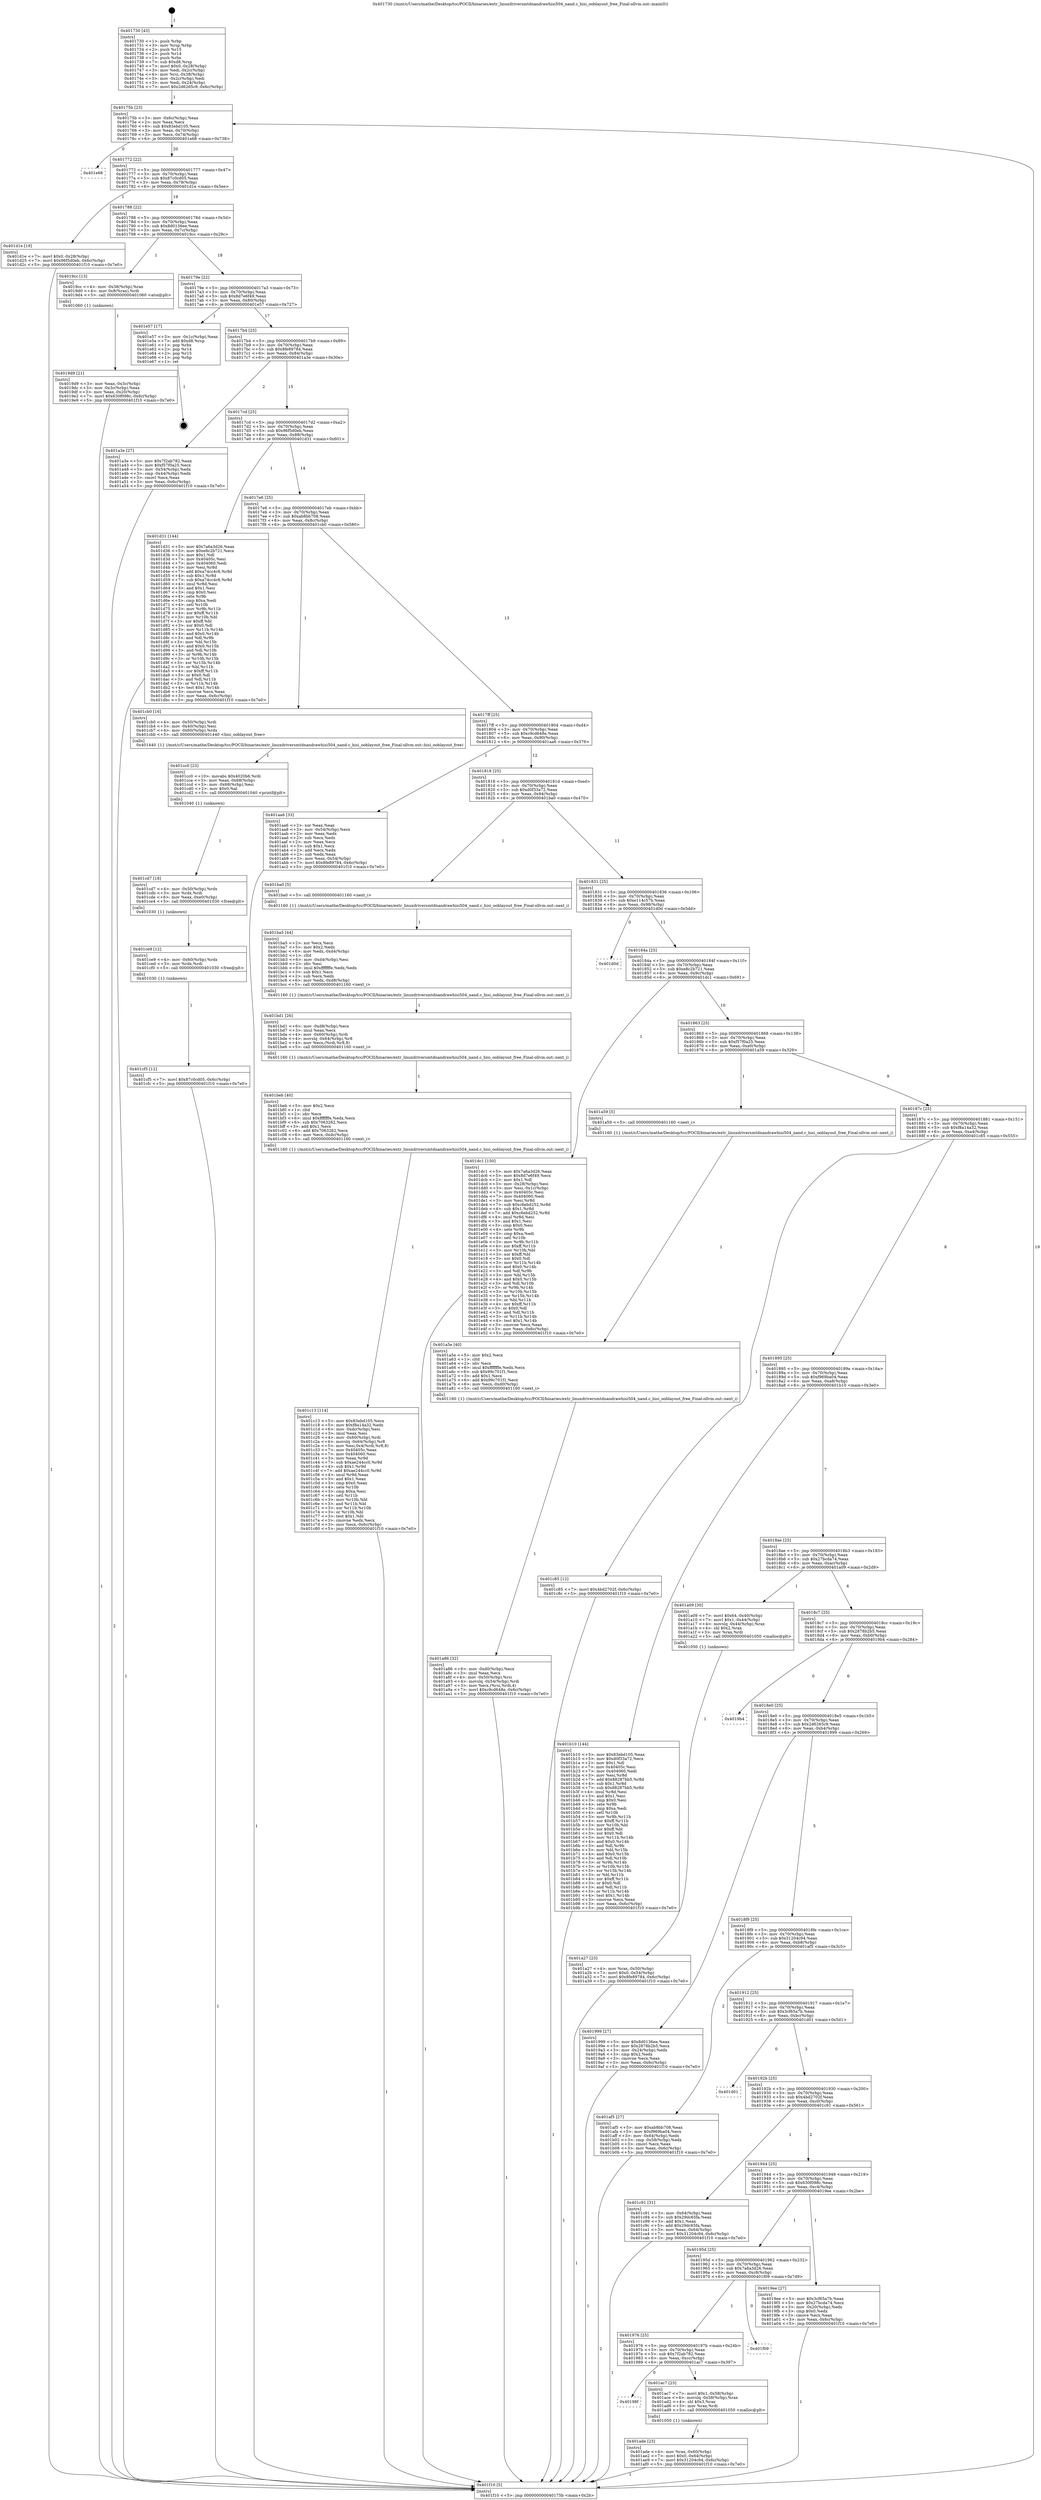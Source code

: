 digraph "0x401730" {
  label = "0x401730 (/mnt/c/Users/mathe/Desktop/tcc/POCII/binaries/extr_linuxdriversmtdnandrawhisi504_nand.c_hisi_ooblayout_free_Final-ollvm.out::main(0))"
  labelloc = "t"
  node[shape=record]

  Entry [label="",width=0.3,height=0.3,shape=circle,fillcolor=black,style=filled]
  "0x40175b" [label="{
     0x40175b [23]\l
     | [instrs]\l
     &nbsp;&nbsp;0x40175b \<+3\>: mov -0x6c(%rbp),%eax\l
     &nbsp;&nbsp;0x40175e \<+2\>: mov %eax,%ecx\l
     &nbsp;&nbsp;0x401760 \<+6\>: sub $0x83ebd105,%ecx\l
     &nbsp;&nbsp;0x401766 \<+3\>: mov %eax,-0x70(%rbp)\l
     &nbsp;&nbsp;0x401769 \<+3\>: mov %ecx,-0x74(%rbp)\l
     &nbsp;&nbsp;0x40176c \<+6\>: je 0000000000401e68 \<main+0x738\>\l
  }"]
  "0x401e68" [label="{
     0x401e68\l
  }", style=dashed]
  "0x401772" [label="{
     0x401772 [22]\l
     | [instrs]\l
     &nbsp;&nbsp;0x401772 \<+5\>: jmp 0000000000401777 \<main+0x47\>\l
     &nbsp;&nbsp;0x401777 \<+3\>: mov -0x70(%rbp),%eax\l
     &nbsp;&nbsp;0x40177a \<+5\>: sub $0x87c0cd05,%eax\l
     &nbsp;&nbsp;0x40177f \<+3\>: mov %eax,-0x78(%rbp)\l
     &nbsp;&nbsp;0x401782 \<+6\>: je 0000000000401d1e \<main+0x5ee\>\l
  }"]
  Exit [label="",width=0.3,height=0.3,shape=circle,fillcolor=black,style=filled,peripheries=2]
  "0x401d1e" [label="{
     0x401d1e [19]\l
     | [instrs]\l
     &nbsp;&nbsp;0x401d1e \<+7\>: movl $0x0,-0x28(%rbp)\l
     &nbsp;&nbsp;0x401d25 \<+7\>: movl $0x96f5d0eb,-0x6c(%rbp)\l
     &nbsp;&nbsp;0x401d2c \<+5\>: jmp 0000000000401f10 \<main+0x7e0\>\l
  }"]
  "0x401788" [label="{
     0x401788 [22]\l
     | [instrs]\l
     &nbsp;&nbsp;0x401788 \<+5\>: jmp 000000000040178d \<main+0x5d\>\l
     &nbsp;&nbsp;0x40178d \<+3\>: mov -0x70(%rbp),%eax\l
     &nbsp;&nbsp;0x401790 \<+5\>: sub $0x8d0136ee,%eax\l
     &nbsp;&nbsp;0x401795 \<+3\>: mov %eax,-0x7c(%rbp)\l
     &nbsp;&nbsp;0x401798 \<+6\>: je 00000000004019cc \<main+0x29c\>\l
  }"]
  "0x401cf5" [label="{
     0x401cf5 [12]\l
     | [instrs]\l
     &nbsp;&nbsp;0x401cf5 \<+7\>: movl $0x87c0cd05,-0x6c(%rbp)\l
     &nbsp;&nbsp;0x401cfc \<+5\>: jmp 0000000000401f10 \<main+0x7e0\>\l
  }"]
  "0x4019cc" [label="{
     0x4019cc [13]\l
     | [instrs]\l
     &nbsp;&nbsp;0x4019cc \<+4\>: mov -0x38(%rbp),%rax\l
     &nbsp;&nbsp;0x4019d0 \<+4\>: mov 0x8(%rax),%rdi\l
     &nbsp;&nbsp;0x4019d4 \<+5\>: call 0000000000401060 \<atoi@plt\>\l
     | [calls]\l
     &nbsp;&nbsp;0x401060 \{1\} (unknown)\l
  }"]
  "0x40179e" [label="{
     0x40179e [22]\l
     | [instrs]\l
     &nbsp;&nbsp;0x40179e \<+5\>: jmp 00000000004017a3 \<main+0x73\>\l
     &nbsp;&nbsp;0x4017a3 \<+3\>: mov -0x70(%rbp),%eax\l
     &nbsp;&nbsp;0x4017a6 \<+5\>: sub $0x8d7e6f49,%eax\l
     &nbsp;&nbsp;0x4017ab \<+3\>: mov %eax,-0x80(%rbp)\l
     &nbsp;&nbsp;0x4017ae \<+6\>: je 0000000000401e57 \<main+0x727\>\l
  }"]
  "0x401ce9" [label="{
     0x401ce9 [12]\l
     | [instrs]\l
     &nbsp;&nbsp;0x401ce9 \<+4\>: mov -0x60(%rbp),%rdx\l
     &nbsp;&nbsp;0x401ced \<+3\>: mov %rdx,%rdi\l
     &nbsp;&nbsp;0x401cf0 \<+5\>: call 0000000000401030 \<free@plt\>\l
     | [calls]\l
     &nbsp;&nbsp;0x401030 \{1\} (unknown)\l
  }"]
  "0x401e57" [label="{
     0x401e57 [17]\l
     | [instrs]\l
     &nbsp;&nbsp;0x401e57 \<+3\>: mov -0x1c(%rbp),%eax\l
     &nbsp;&nbsp;0x401e5a \<+7\>: add $0xd8,%rsp\l
     &nbsp;&nbsp;0x401e61 \<+1\>: pop %rbx\l
     &nbsp;&nbsp;0x401e62 \<+2\>: pop %r14\l
     &nbsp;&nbsp;0x401e64 \<+2\>: pop %r15\l
     &nbsp;&nbsp;0x401e66 \<+1\>: pop %rbp\l
     &nbsp;&nbsp;0x401e67 \<+1\>: ret\l
  }"]
  "0x4017b4" [label="{
     0x4017b4 [25]\l
     | [instrs]\l
     &nbsp;&nbsp;0x4017b4 \<+5\>: jmp 00000000004017b9 \<main+0x89\>\l
     &nbsp;&nbsp;0x4017b9 \<+3\>: mov -0x70(%rbp),%eax\l
     &nbsp;&nbsp;0x4017bc \<+5\>: sub $0x8fe89784,%eax\l
     &nbsp;&nbsp;0x4017c1 \<+6\>: mov %eax,-0x84(%rbp)\l
     &nbsp;&nbsp;0x4017c7 \<+6\>: je 0000000000401a3e \<main+0x30e\>\l
  }"]
  "0x401cd7" [label="{
     0x401cd7 [18]\l
     | [instrs]\l
     &nbsp;&nbsp;0x401cd7 \<+4\>: mov -0x50(%rbp),%rdx\l
     &nbsp;&nbsp;0x401cdb \<+3\>: mov %rdx,%rdi\l
     &nbsp;&nbsp;0x401cde \<+6\>: mov %eax,-0xe0(%rbp)\l
     &nbsp;&nbsp;0x401ce4 \<+5\>: call 0000000000401030 \<free@plt\>\l
     | [calls]\l
     &nbsp;&nbsp;0x401030 \{1\} (unknown)\l
  }"]
  "0x401a3e" [label="{
     0x401a3e [27]\l
     | [instrs]\l
     &nbsp;&nbsp;0x401a3e \<+5\>: mov $0x7f2ab782,%eax\l
     &nbsp;&nbsp;0x401a43 \<+5\>: mov $0xf57f0a25,%ecx\l
     &nbsp;&nbsp;0x401a48 \<+3\>: mov -0x54(%rbp),%edx\l
     &nbsp;&nbsp;0x401a4b \<+3\>: cmp -0x44(%rbp),%edx\l
     &nbsp;&nbsp;0x401a4e \<+3\>: cmovl %ecx,%eax\l
     &nbsp;&nbsp;0x401a51 \<+3\>: mov %eax,-0x6c(%rbp)\l
     &nbsp;&nbsp;0x401a54 \<+5\>: jmp 0000000000401f10 \<main+0x7e0\>\l
  }"]
  "0x4017cd" [label="{
     0x4017cd [25]\l
     | [instrs]\l
     &nbsp;&nbsp;0x4017cd \<+5\>: jmp 00000000004017d2 \<main+0xa2\>\l
     &nbsp;&nbsp;0x4017d2 \<+3\>: mov -0x70(%rbp),%eax\l
     &nbsp;&nbsp;0x4017d5 \<+5\>: sub $0x96f5d0eb,%eax\l
     &nbsp;&nbsp;0x4017da \<+6\>: mov %eax,-0x88(%rbp)\l
     &nbsp;&nbsp;0x4017e0 \<+6\>: je 0000000000401d31 \<main+0x601\>\l
  }"]
  "0x401cc0" [label="{
     0x401cc0 [23]\l
     | [instrs]\l
     &nbsp;&nbsp;0x401cc0 \<+10\>: movabs $0x4020b6,%rdi\l
     &nbsp;&nbsp;0x401cca \<+3\>: mov %eax,-0x68(%rbp)\l
     &nbsp;&nbsp;0x401ccd \<+3\>: mov -0x68(%rbp),%esi\l
     &nbsp;&nbsp;0x401cd0 \<+2\>: mov $0x0,%al\l
     &nbsp;&nbsp;0x401cd2 \<+5\>: call 0000000000401040 \<printf@plt\>\l
     | [calls]\l
     &nbsp;&nbsp;0x401040 \{1\} (unknown)\l
  }"]
  "0x401d31" [label="{
     0x401d31 [144]\l
     | [instrs]\l
     &nbsp;&nbsp;0x401d31 \<+5\>: mov $0x7a6a3d26,%eax\l
     &nbsp;&nbsp;0x401d36 \<+5\>: mov $0xe8c2b721,%ecx\l
     &nbsp;&nbsp;0x401d3b \<+2\>: mov $0x1,%dl\l
     &nbsp;&nbsp;0x401d3d \<+7\>: mov 0x40405c,%esi\l
     &nbsp;&nbsp;0x401d44 \<+7\>: mov 0x404060,%edi\l
     &nbsp;&nbsp;0x401d4b \<+3\>: mov %esi,%r8d\l
     &nbsp;&nbsp;0x401d4e \<+7\>: add $0xa74cc4c6,%r8d\l
     &nbsp;&nbsp;0x401d55 \<+4\>: sub $0x1,%r8d\l
     &nbsp;&nbsp;0x401d59 \<+7\>: sub $0xa74cc4c6,%r8d\l
     &nbsp;&nbsp;0x401d60 \<+4\>: imul %r8d,%esi\l
     &nbsp;&nbsp;0x401d64 \<+3\>: and $0x1,%esi\l
     &nbsp;&nbsp;0x401d67 \<+3\>: cmp $0x0,%esi\l
     &nbsp;&nbsp;0x401d6a \<+4\>: sete %r9b\l
     &nbsp;&nbsp;0x401d6e \<+3\>: cmp $0xa,%edi\l
     &nbsp;&nbsp;0x401d71 \<+4\>: setl %r10b\l
     &nbsp;&nbsp;0x401d75 \<+3\>: mov %r9b,%r11b\l
     &nbsp;&nbsp;0x401d78 \<+4\>: xor $0xff,%r11b\l
     &nbsp;&nbsp;0x401d7c \<+3\>: mov %r10b,%bl\l
     &nbsp;&nbsp;0x401d7f \<+3\>: xor $0xff,%bl\l
     &nbsp;&nbsp;0x401d82 \<+3\>: xor $0x0,%dl\l
     &nbsp;&nbsp;0x401d85 \<+3\>: mov %r11b,%r14b\l
     &nbsp;&nbsp;0x401d88 \<+4\>: and $0x0,%r14b\l
     &nbsp;&nbsp;0x401d8c \<+3\>: and %dl,%r9b\l
     &nbsp;&nbsp;0x401d8f \<+3\>: mov %bl,%r15b\l
     &nbsp;&nbsp;0x401d92 \<+4\>: and $0x0,%r15b\l
     &nbsp;&nbsp;0x401d96 \<+3\>: and %dl,%r10b\l
     &nbsp;&nbsp;0x401d99 \<+3\>: or %r9b,%r14b\l
     &nbsp;&nbsp;0x401d9c \<+3\>: or %r10b,%r15b\l
     &nbsp;&nbsp;0x401d9f \<+3\>: xor %r15b,%r14b\l
     &nbsp;&nbsp;0x401da2 \<+3\>: or %bl,%r11b\l
     &nbsp;&nbsp;0x401da5 \<+4\>: xor $0xff,%r11b\l
     &nbsp;&nbsp;0x401da9 \<+3\>: or $0x0,%dl\l
     &nbsp;&nbsp;0x401dac \<+3\>: and %dl,%r11b\l
     &nbsp;&nbsp;0x401daf \<+3\>: or %r11b,%r14b\l
     &nbsp;&nbsp;0x401db2 \<+4\>: test $0x1,%r14b\l
     &nbsp;&nbsp;0x401db6 \<+3\>: cmovne %ecx,%eax\l
     &nbsp;&nbsp;0x401db9 \<+3\>: mov %eax,-0x6c(%rbp)\l
     &nbsp;&nbsp;0x401dbc \<+5\>: jmp 0000000000401f10 \<main+0x7e0\>\l
  }"]
  "0x4017e6" [label="{
     0x4017e6 [25]\l
     | [instrs]\l
     &nbsp;&nbsp;0x4017e6 \<+5\>: jmp 00000000004017eb \<main+0xbb\>\l
     &nbsp;&nbsp;0x4017eb \<+3\>: mov -0x70(%rbp),%eax\l
     &nbsp;&nbsp;0x4017ee \<+5\>: sub $0xab8bb708,%eax\l
     &nbsp;&nbsp;0x4017f3 \<+6\>: mov %eax,-0x8c(%rbp)\l
     &nbsp;&nbsp;0x4017f9 \<+6\>: je 0000000000401cb0 \<main+0x580\>\l
  }"]
  "0x401c13" [label="{
     0x401c13 [114]\l
     | [instrs]\l
     &nbsp;&nbsp;0x401c13 \<+5\>: mov $0x83ebd105,%ecx\l
     &nbsp;&nbsp;0x401c18 \<+5\>: mov $0xf8a14a32,%edx\l
     &nbsp;&nbsp;0x401c1d \<+6\>: mov -0xdc(%rbp),%esi\l
     &nbsp;&nbsp;0x401c23 \<+3\>: imul %eax,%esi\l
     &nbsp;&nbsp;0x401c26 \<+4\>: mov -0x60(%rbp),%rdi\l
     &nbsp;&nbsp;0x401c2a \<+4\>: movslq -0x64(%rbp),%r8\l
     &nbsp;&nbsp;0x401c2e \<+5\>: mov %esi,0x4(%rdi,%r8,8)\l
     &nbsp;&nbsp;0x401c33 \<+7\>: mov 0x40405c,%eax\l
     &nbsp;&nbsp;0x401c3a \<+7\>: mov 0x404060,%esi\l
     &nbsp;&nbsp;0x401c41 \<+3\>: mov %eax,%r9d\l
     &nbsp;&nbsp;0x401c44 \<+7\>: sub $0xae244cc0,%r9d\l
     &nbsp;&nbsp;0x401c4b \<+4\>: sub $0x1,%r9d\l
     &nbsp;&nbsp;0x401c4f \<+7\>: add $0xae244cc0,%r9d\l
     &nbsp;&nbsp;0x401c56 \<+4\>: imul %r9d,%eax\l
     &nbsp;&nbsp;0x401c5a \<+3\>: and $0x1,%eax\l
     &nbsp;&nbsp;0x401c5d \<+3\>: cmp $0x0,%eax\l
     &nbsp;&nbsp;0x401c60 \<+4\>: sete %r10b\l
     &nbsp;&nbsp;0x401c64 \<+3\>: cmp $0xa,%esi\l
     &nbsp;&nbsp;0x401c67 \<+4\>: setl %r11b\l
     &nbsp;&nbsp;0x401c6b \<+3\>: mov %r10b,%bl\l
     &nbsp;&nbsp;0x401c6e \<+3\>: and %r11b,%bl\l
     &nbsp;&nbsp;0x401c71 \<+3\>: xor %r11b,%r10b\l
     &nbsp;&nbsp;0x401c74 \<+3\>: or %r10b,%bl\l
     &nbsp;&nbsp;0x401c77 \<+3\>: test $0x1,%bl\l
     &nbsp;&nbsp;0x401c7a \<+3\>: cmovne %edx,%ecx\l
     &nbsp;&nbsp;0x401c7d \<+3\>: mov %ecx,-0x6c(%rbp)\l
     &nbsp;&nbsp;0x401c80 \<+5\>: jmp 0000000000401f10 \<main+0x7e0\>\l
  }"]
  "0x401cb0" [label="{
     0x401cb0 [16]\l
     | [instrs]\l
     &nbsp;&nbsp;0x401cb0 \<+4\>: mov -0x50(%rbp),%rdi\l
     &nbsp;&nbsp;0x401cb4 \<+3\>: mov -0x40(%rbp),%esi\l
     &nbsp;&nbsp;0x401cb7 \<+4\>: mov -0x60(%rbp),%rdx\l
     &nbsp;&nbsp;0x401cbb \<+5\>: call 0000000000401440 \<hisi_ooblayout_free\>\l
     | [calls]\l
     &nbsp;&nbsp;0x401440 \{1\} (/mnt/c/Users/mathe/Desktop/tcc/POCII/binaries/extr_linuxdriversmtdnandrawhisi504_nand.c_hisi_ooblayout_free_Final-ollvm.out::hisi_ooblayout_free)\l
  }"]
  "0x4017ff" [label="{
     0x4017ff [25]\l
     | [instrs]\l
     &nbsp;&nbsp;0x4017ff \<+5\>: jmp 0000000000401804 \<main+0xd4\>\l
     &nbsp;&nbsp;0x401804 \<+3\>: mov -0x70(%rbp),%eax\l
     &nbsp;&nbsp;0x401807 \<+5\>: sub $0xc9cd648e,%eax\l
     &nbsp;&nbsp;0x40180c \<+6\>: mov %eax,-0x90(%rbp)\l
     &nbsp;&nbsp;0x401812 \<+6\>: je 0000000000401aa6 \<main+0x376\>\l
  }"]
  "0x401beb" [label="{
     0x401beb [40]\l
     | [instrs]\l
     &nbsp;&nbsp;0x401beb \<+5\>: mov $0x2,%ecx\l
     &nbsp;&nbsp;0x401bf0 \<+1\>: cltd\l
     &nbsp;&nbsp;0x401bf1 \<+2\>: idiv %ecx\l
     &nbsp;&nbsp;0x401bf3 \<+6\>: imul $0xfffffffe,%edx,%ecx\l
     &nbsp;&nbsp;0x401bf9 \<+6\>: sub $0x7063262,%ecx\l
     &nbsp;&nbsp;0x401bff \<+3\>: add $0x1,%ecx\l
     &nbsp;&nbsp;0x401c02 \<+6\>: add $0x7063262,%ecx\l
     &nbsp;&nbsp;0x401c08 \<+6\>: mov %ecx,-0xdc(%rbp)\l
     &nbsp;&nbsp;0x401c0e \<+5\>: call 0000000000401160 \<next_i\>\l
     | [calls]\l
     &nbsp;&nbsp;0x401160 \{1\} (/mnt/c/Users/mathe/Desktop/tcc/POCII/binaries/extr_linuxdriversmtdnandrawhisi504_nand.c_hisi_ooblayout_free_Final-ollvm.out::next_i)\l
  }"]
  "0x401aa6" [label="{
     0x401aa6 [33]\l
     | [instrs]\l
     &nbsp;&nbsp;0x401aa6 \<+2\>: xor %eax,%eax\l
     &nbsp;&nbsp;0x401aa8 \<+3\>: mov -0x54(%rbp),%ecx\l
     &nbsp;&nbsp;0x401aab \<+2\>: mov %eax,%edx\l
     &nbsp;&nbsp;0x401aad \<+2\>: sub %ecx,%edx\l
     &nbsp;&nbsp;0x401aaf \<+2\>: mov %eax,%ecx\l
     &nbsp;&nbsp;0x401ab1 \<+3\>: sub $0x1,%ecx\l
     &nbsp;&nbsp;0x401ab4 \<+2\>: add %ecx,%edx\l
     &nbsp;&nbsp;0x401ab6 \<+2\>: sub %edx,%eax\l
     &nbsp;&nbsp;0x401ab8 \<+3\>: mov %eax,-0x54(%rbp)\l
     &nbsp;&nbsp;0x401abb \<+7\>: movl $0x8fe89784,-0x6c(%rbp)\l
     &nbsp;&nbsp;0x401ac2 \<+5\>: jmp 0000000000401f10 \<main+0x7e0\>\l
  }"]
  "0x401818" [label="{
     0x401818 [25]\l
     | [instrs]\l
     &nbsp;&nbsp;0x401818 \<+5\>: jmp 000000000040181d \<main+0xed\>\l
     &nbsp;&nbsp;0x40181d \<+3\>: mov -0x70(%rbp),%eax\l
     &nbsp;&nbsp;0x401820 \<+5\>: sub $0xd0f33a72,%eax\l
     &nbsp;&nbsp;0x401825 \<+6\>: mov %eax,-0x94(%rbp)\l
     &nbsp;&nbsp;0x40182b \<+6\>: je 0000000000401ba0 \<main+0x470\>\l
  }"]
  "0x401bd1" [label="{
     0x401bd1 [26]\l
     | [instrs]\l
     &nbsp;&nbsp;0x401bd1 \<+6\>: mov -0xd8(%rbp),%ecx\l
     &nbsp;&nbsp;0x401bd7 \<+3\>: imul %eax,%ecx\l
     &nbsp;&nbsp;0x401bda \<+4\>: mov -0x60(%rbp),%rdi\l
     &nbsp;&nbsp;0x401bde \<+4\>: movslq -0x64(%rbp),%r8\l
     &nbsp;&nbsp;0x401be2 \<+4\>: mov %ecx,(%rdi,%r8,8)\l
     &nbsp;&nbsp;0x401be6 \<+5\>: call 0000000000401160 \<next_i\>\l
     | [calls]\l
     &nbsp;&nbsp;0x401160 \{1\} (/mnt/c/Users/mathe/Desktop/tcc/POCII/binaries/extr_linuxdriversmtdnandrawhisi504_nand.c_hisi_ooblayout_free_Final-ollvm.out::next_i)\l
  }"]
  "0x401ba0" [label="{
     0x401ba0 [5]\l
     | [instrs]\l
     &nbsp;&nbsp;0x401ba0 \<+5\>: call 0000000000401160 \<next_i\>\l
     | [calls]\l
     &nbsp;&nbsp;0x401160 \{1\} (/mnt/c/Users/mathe/Desktop/tcc/POCII/binaries/extr_linuxdriversmtdnandrawhisi504_nand.c_hisi_ooblayout_free_Final-ollvm.out::next_i)\l
  }"]
  "0x401831" [label="{
     0x401831 [25]\l
     | [instrs]\l
     &nbsp;&nbsp;0x401831 \<+5\>: jmp 0000000000401836 \<main+0x106\>\l
     &nbsp;&nbsp;0x401836 \<+3\>: mov -0x70(%rbp),%eax\l
     &nbsp;&nbsp;0x401839 \<+5\>: sub $0xe114c57b,%eax\l
     &nbsp;&nbsp;0x40183e \<+6\>: mov %eax,-0x98(%rbp)\l
     &nbsp;&nbsp;0x401844 \<+6\>: je 0000000000401d0d \<main+0x5dd\>\l
  }"]
  "0x401ba5" [label="{
     0x401ba5 [44]\l
     | [instrs]\l
     &nbsp;&nbsp;0x401ba5 \<+2\>: xor %ecx,%ecx\l
     &nbsp;&nbsp;0x401ba7 \<+5\>: mov $0x2,%edx\l
     &nbsp;&nbsp;0x401bac \<+6\>: mov %edx,-0xd4(%rbp)\l
     &nbsp;&nbsp;0x401bb2 \<+1\>: cltd\l
     &nbsp;&nbsp;0x401bb3 \<+6\>: mov -0xd4(%rbp),%esi\l
     &nbsp;&nbsp;0x401bb9 \<+2\>: idiv %esi\l
     &nbsp;&nbsp;0x401bbb \<+6\>: imul $0xfffffffe,%edx,%edx\l
     &nbsp;&nbsp;0x401bc1 \<+3\>: sub $0x1,%ecx\l
     &nbsp;&nbsp;0x401bc4 \<+2\>: sub %ecx,%edx\l
     &nbsp;&nbsp;0x401bc6 \<+6\>: mov %edx,-0xd8(%rbp)\l
     &nbsp;&nbsp;0x401bcc \<+5\>: call 0000000000401160 \<next_i\>\l
     | [calls]\l
     &nbsp;&nbsp;0x401160 \{1\} (/mnt/c/Users/mathe/Desktop/tcc/POCII/binaries/extr_linuxdriversmtdnandrawhisi504_nand.c_hisi_ooblayout_free_Final-ollvm.out::next_i)\l
  }"]
  "0x401d0d" [label="{
     0x401d0d\l
  }", style=dashed]
  "0x40184a" [label="{
     0x40184a [25]\l
     | [instrs]\l
     &nbsp;&nbsp;0x40184a \<+5\>: jmp 000000000040184f \<main+0x11f\>\l
     &nbsp;&nbsp;0x40184f \<+3\>: mov -0x70(%rbp),%eax\l
     &nbsp;&nbsp;0x401852 \<+5\>: sub $0xe8c2b721,%eax\l
     &nbsp;&nbsp;0x401857 \<+6\>: mov %eax,-0x9c(%rbp)\l
     &nbsp;&nbsp;0x40185d \<+6\>: je 0000000000401dc1 \<main+0x691\>\l
  }"]
  "0x401ade" [label="{
     0x401ade [23]\l
     | [instrs]\l
     &nbsp;&nbsp;0x401ade \<+4\>: mov %rax,-0x60(%rbp)\l
     &nbsp;&nbsp;0x401ae2 \<+7\>: movl $0x0,-0x64(%rbp)\l
     &nbsp;&nbsp;0x401ae9 \<+7\>: movl $0x31204c94,-0x6c(%rbp)\l
     &nbsp;&nbsp;0x401af0 \<+5\>: jmp 0000000000401f10 \<main+0x7e0\>\l
  }"]
  "0x401dc1" [label="{
     0x401dc1 [150]\l
     | [instrs]\l
     &nbsp;&nbsp;0x401dc1 \<+5\>: mov $0x7a6a3d26,%eax\l
     &nbsp;&nbsp;0x401dc6 \<+5\>: mov $0x8d7e6f49,%ecx\l
     &nbsp;&nbsp;0x401dcb \<+2\>: mov $0x1,%dl\l
     &nbsp;&nbsp;0x401dcd \<+3\>: mov -0x28(%rbp),%esi\l
     &nbsp;&nbsp;0x401dd0 \<+3\>: mov %esi,-0x1c(%rbp)\l
     &nbsp;&nbsp;0x401dd3 \<+7\>: mov 0x40405c,%esi\l
     &nbsp;&nbsp;0x401dda \<+7\>: mov 0x404060,%edi\l
     &nbsp;&nbsp;0x401de1 \<+3\>: mov %esi,%r8d\l
     &nbsp;&nbsp;0x401de4 \<+7\>: sub $0xc6ebd252,%r8d\l
     &nbsp;&nbsp;0x401deb \<+4\>: sub $0x1,%r8d\l
     &nbsp;&nbsp;0x401def \<+7\>: add $0xc6ebd252,%r8d\l
     &nbsp;&nbsp;0x401df6 \<+4\>: imul %r8d,%esi\l
     &nbsp;&nbsp;0x401dfa \<+3\>: and $0x1,%esi\l
     &nbsp;&nbsp;0x401dfd \<+3\>: cmp $0x0,%esi\l
     &nbsp;&nbsp;0x401e00 \<+4\>: sete %r9b\l
     &nbsp;&nbsp;0x401e04 \<+3\>: cmp $0xa,%edi\l
     &nbsp;&nbsp;0x401e07 \<+4\>: setl %r10b\l
     &nbsp;&nbsp;0x401e0b \<+3\>: mov %r9b,%r11b\l
     &nbsp;&nbsp;0x401e0e \<+4\>: xor $0xff,%r11b\l
     &nbsp;&nbsp;0x401e12 \<+3\>: mov %r10b,%bl\l
     &nbsp;&nbsp;0x401e15 \<+3\>: xor $0xff,%bl\l
     &nbsp;&nbsp;0x401e18 \<+3\>: xor $0x0,%dl\l
     &nbsp;&nbsp;0x401e1b \<+3\>: mov %r11b,%r14b\l
     &nbsp;&nbsp;0x401e1e \<+4\>: and $0x0,%r14b\l
     &nbsp;&nbsp;0x401e22 \<+3\>: and %dl,%r9b\l
     &nbsp;&nbsp;0x401e25 \<+3\>: mov %bl,%r15b\l
     &nbsp;&nbsp;0x401e28 \<+4\>: and $0x0,%r15b\l
     &nbsp;&nbsp;0x401e2c \<+3\>: and %dl,%r10b\l
     &nbsp;&nbsp;0x401e2f \<+3\>: or %r9b,%r14b\l
     &nbsp;&nbsp;0x401e32 \<+3\>: or %r10b,%r15b\l
     &nbsp;&nbsp;0x401e35 \<+3\>: xor %r15b,%r14b\l
     &nbsp;&nbsp;0x401e38 \<+3\>: or %bl,%r11b\l
     &nbsp;&nbsp;0x401e3b \<+4\>: xor $0xff,%r11b\l
     &nbsp;&nbsp;0x401e3f \<+3\>: or $0x0,%dl\l
     &nbsp;&nbsp;0x401e42 \<+3\>: and %dl,%r11b\l
     &nbsp;&nbsp;0x401e45 \<+3\>: or %r11b,%r14b\l
     &nbsp;&nbsp;0x401e48 \<+4\>: test $0x1,%r14b\l
     &nbsp;&nbsp;0x401e4c \<+3\>: cmovne %ecx,%eax\l
     &nbsp;&nbsp;0x401e4f \<+3\>: mov %eax,-0x6c(%rbp)\l
     &nbsp;&nbsp;0x401e52 \<+5\>: jmp 0000000000401f10 \<main+0x7e0\>\l
  }"]
  "0x401863" [label="{
     0x401863 [25]\l
     | [instrs]\l
     &nbsp;&nbsp;0x401863 \<+5\>: jmp 0000000000401868 \<main+0x138\>\l
     &nbsp;&nbsp;0x401868 \<+3\>: mov -0x70(%rbp),%eax\l
     &nbsp;&nbsp;0x40186b \<+5\>: sub $0xf57f0a25,%eax\l
     &nbsp;&nbsp;0x401870 \<+6\>: mov %eax,-0xa0(%rbp)\l
     &nbsp;&nbsp;0x401876 \<+6\>: je 0000000000401a59 \<main+0x329\>\l
  }"]
  "0x40198f" [label="{
     0x40198f\l
  }", style=dashed]
  "0x401a59" [label="{
     0x401a59 [5]\l
     | [instrs]\l
     &nbsp;&nbsp;0x401a59 \<+5\>: call 0000000000401160 \<next_i\>\l
     | [calls]\l
     &nbsp;&nbsp;0x401160 \{1\} (/mnt/c/Users/mathe/Desktop/tcc/POCII/binaries/extr_linuxdriversmtdnandrawhisi504_nand.c_hisi_ooblayout_free_Final-ollvm.out::next_i)\l
  }"]
  "0x40187c" [label="{
     0x40187c [25]\l
     | [instrs]\l
     &nbsp;&nbsp;0x40187c \<+5\>: jmp 0000000000401881 \<main+0x151\>\l
     &nbsp;&nbsp;0x401881 \<+3\>: mov -0x70(%rbp),%eax\l
     &nbsp;&nbsp;0x401884 \<+5\>: sub $0xf8a14a32,%eax\l
     &nbsp;&nbsp;0x401889 \<+6\>: mov %eax,-0xa4(%rbp)\l
     &nbsp;&nbsp;0x40188f \<+6\>: je 0000000000401c85 \<main+0x555\>\l
  }"]
  "0x401ac7" [label="{
     0x401ac7 [23]\l
     | [instrs]\l
     &nbsp;&nbsp;0x401ac7 \<+7\>: movl $0x1,-0x58(%rbp)\l
     &nbsp;&nbsp;0x401ace \<+4\>: movslq -0x58(%rbp),%rax\l
     &nbsp;&nbsp;0x401ad2 \<+4\>: shl $0x3,%rax\l
     &nbsp;&nbsp;0x401ad6 \<+3\>: mov %rax,%rdi\l
     &nbsp;&nbsp;0x401ad9 \<+5\>: call 0000000000401050 \<malloc@plt\>\l
     | [calls]\l
     &nbsp;&nbsp;0x401050 \{1\} (unknown)\l
  }"]
  "0x401c85" [label="{
     0x401c85 [12]\l
     | [instrs]\l
     &nbsp;&nbsp;0x401c85 \<+7\>: movl $0x4bd2702f,-0x6c(%rbp)\l
     &nbsp;&nbsp;0x401c8c \<+5\>: jmp 0000000000401f10 \<main+0x7e0\>\l
  }"]
  "0x401895" [label="{
     0x401895 [25]\l
     | [instrs]\l
     &nbsp;&nbsp;0x401895 \<+5\>: jmp 000000000040189a \<main+0x16a\>\l
     &nbsp;&nbsp;0x40189a \<+3\>: mov -0x70(%rbp),%eax\l
     &nbsp;&nbsp;0x40189d \<+5\>: sub $0xf969ba04,%eax\l
     &nbsp;&nbsp;0x4018a2 \<+6\>: mov %eax,-0xa8(%rbp)\l
     &nbsp;&nbsp;0x4018a8 \<+6\>: je 0000000000401b10 \<main+0x3e0\>\l
  }"]
  "0x401976" [label="{
     0x401976 [25]\l
     | [instrs]\l
     &nbsp;&nbsp;0x401976 \<+5\>: jmp 000000000040197b \<main+0x24b\>\l
     &nbsp;&nbsp;0x40197b \<+3\>: mov -0x70(%rbp),%eax\l
     &nbsp;&nbsp;0x40197e \<+5\>: sub $0x7f2ab782,%eax\l
     &nbsp;&nbsp;0x401983 \<+6\>: mov %eax,-0xcc(%rbp)\l
     &nbsp;&nbsp;0x401989 \<+6\>: je 0000000000401ac7 \<main+0x397\>\l
  }"]
  "0x401b10" [label="{
     0x401b10 [144]\l
     | [instrs]\l
     &nbsp;&nbsp;0x401b10 \<+5\>: mov $0x83ebd105,%eax\l
     &nbsp;&nbsp;0x401b15 \<+5\>: mov $0xd0f33a72,%ecx\l
     &nbsp;&nbsp;0x401b1a \<+2\>: mov $0x1,%dl\l
     &nbsp;&nbsp;0x401b1c \<+7\>: mov 0x40405c,%esi\l
     &nbsp;&nbsp;0x401b23 \<+7\>: mov 0x404060,%edi\l
     &nbsp;&nbsp;0x401b2a \<+3\>: mov %esi,%r8d\l
     &nbsp;&nbsp;0x401b2d \<+7\>: add $0x88287bb5,%r8d\l
     &nbsp;&nbsp;0x401b34 \<+4\>: sub $0x1,%r8d\l
     &nbsp;&nbsp;0x401b38 \<+7\>: sub $0x88287bb5,%r8d\l
     &nbsp;&nbsp;0x401b3f \<+4\>: imul %r8d,%esi\l
     &nbsp;&nbsp;0x401b43 \<+3\>: and $0x1,%esi\l
     &nbsp;&nbsp;0x401b46 \<+3\>: cmp $0x0,%esi\l
     &nbsp;&nbsp;0x401b49 \<+4\>: sete %r9b\l
     &nbsp;&nbsp;0x401b4d \<+3\>: cmp $0xa,%edi\l
     &nbsp;&nbsp;0x401b50 \<+4\>: setl %r10b\l
     &nbsp;&nbsp;0x401b54 \<+3\>: mov %r9b,%r11b\l
     &nbsp;&nbsp;0x401b57 \<+4\>: xor $0xff,%r11b\l
     &nbsp;&nbsp;0x401b5b \<+3\>: mov %r10b,%bl\l
     &nbsp;&nbsp;0x401b5e \<+3\>: xor $0xff,%bl\l
     &nbsp;&nbsp;0x401b61 \<+3\>: xor $0x0,%dl\l
     &nbsp;&nbsp;0x401b64 \<+3\>: mov %r11b,%r14b\l
     &nbsp;&nbsp;0x401b67 \<+4\>: and $0x0,%r14b\l
     &nbsp;&nbsp;0x401b6b \<+3\>: and %dl,%r9b\l
     &nbsp;&nbsp;0x401b6e \<+3\>: mov %bl,%r15b\l
     &nbsp;&nbsp;0x401b71 \<+4\>: and $0x0,%r15b\l
     &nbsp;&nbsp;0x401b75 \<+3\>: and %dl,%r10b\l
     &nbsp;&nbsp;0x401b78 \<+3\>: or %r9b,%r14b\l
     &nbsp;&nbsp;0x401b7b \<+3\>: or %r10b,%r15b\l
     &nbsp;&nbsp;0x401b7e \<+3\>: xor %r15b,%r14b\l
     &nbsp;&nbsp;0x401b81 \<+3\>: or %bl,%r11b\l
     &nbsp;&nbsp;0x401b84 \<+4\>: xor $0xff,%r11b\l
     &nbsp;&nbsp;0x401b88 \<+3\>: or $0x0,%dl\l
     &nbsp;&nbsp;0x401b8b \<+3\>: and %dl,%r11b\l
     &nbsp;&nbsp;0x401b8e \<+3\>: or %r11b,%r14b\l
     &nbsp;&nbsp;0x401b91 \<+4\>: test $0x1,%r14b\l
     &nbsp;&nbsp;0x401b95 \<+3\>: cmovne %ecx,%eax\l
     &nbsp;&nbsp;0x401b98 \<+3\>: mov %eax,-0x6c(%rbp)\l
     &nbsp;&nbsp;0x401b9b \<+5\>: jmp 0000000000401f10 \<main+0x7e0\>\l
  }"]
  "0x4018ae" [label="{
     0x4018ae [25]\l
     | [instrs]\l
     &nbsp;&nbsp;0x4018ae \<+5\>: jmp 00000000004018b3 \<main+0x183\>\l
     &nbsp;&nbsp;0x4018b3 \<+3\>: mov -0x70(%rbp),%eax\l
     &nbsp;&nbsp;0x4018b6 \<+5\>: sub $0x27bcda74,%eax\l
     &nbsp;&nbsp;0x4018bb \<+6\>: mov %eax,-0xac(%rbp)\l
     &nbsp;&nbsp;0x4018c1 \<+6\>: je 0000000000401a09 \<main+0x2d9\>\l
  }"]
  "0x401f09" [label="{
     0x401f09\l
  }", style=dashed]
  "0x401a09" [label="{
     0x401a09 [30]\l
     | [instrs]\l
     &nbsp;&nbsp;0x401a09 \<+7\>: movl $0x64,-0x40(%rbp)\l
     &nbsp;&nbsp;0x401a10 \<+7\>: movl $0x1,-0x44(%rbp)\l
     &nbsp;&nbsp;0x401a17 \<+4\>: movslq -0x44(%rbp),%rax\l
     &nbsp;&nbsp;0x401a1b \<+4\>: shl $0x2,%rax\l
     &nbsp;&nbsp;0x401a1f \<+3\>: mov %rax,%rdi\l
     &nbsp;&nbsp;0x401a22 \<+5\>: call 0000000000401050 \<malloc@plt\>\l
     | [calls]\l
     &nbsp;&nbsp;0x401050 \{1\} (unknown)\l
  }"]
  "0x4018c7" [label="{
     0x4018c7 [25]\l
     | [instrs]\l
     &nbsp;&nbsp;0x4018c7 \<+5\>: jmp 00000000004018cc \<main+0x19c\>\l
     &nbsp;&nbsp;0x4018cc \<+3\>: mov -0x70(%rbp),%eax\l
     &nbsp;&nbsp;0x4018cf \<+5\>: sub $0x2878b2b5,%eax\l
     &nbsp;&nbsp;0x4018d4 \<+6\>: mov %eax,-0xb0(%rbp)\l
     &nbsp;&nbsp;0x4018da \<+6\>: je 00000000004019b4 \<main+0x284\>\l
  }"]
  "0x401a86" [label="{
     0x401a86 [32]\l
     | [instrs]\l
     &nbsp;&nbsp;0x401a86 \<+6\>: mov -0xd0(%rbp),%ecx\l
     &nbsp;&nbsp;0x401a8c \<+3\>: imul %eax,%ecx\l
     &nbsp;&nbsp;0x401a8f \<+4\>: mov -0x50(%rbp),%rsi\l
     &nbsp;&nbsp;0x401a93 \<+4\>: movslq -0x54(%rbp),%rdi\l
     &nbsp;&nbsp;0x401a97 \<+3\>: mov %ecx,(%rsi,%rdi,4)\l
     &nbsp;&nbsp;0x401a9a \<+7\>: movl $0xc9cd648e,-0x6c(%rbp)\l
     &nbsp;&nbsp;0x401aa1 \<+5\>: jmp 0000000000401f10 \<main+0x7e0\>\l
  }"]
  "0x4019b4" [label="{
     0x4019b4\l
  }", style=dashed]
  "0x4018e0" [label="{
     0x4018e0 [25]\l
     | [instrs]\l
     &nbsp;&nbsp;0x4018e0 \<+5\>: jmp 00000000004018e5 \<main+0x1b5\>\l
     &nbsp;&nbsp;0x4018e5 \<+3\>: mov -0x70(%rbp),%eax\l
     &nbsp;&nbsp;0x4018e8 \<+5\>: sub $0x2d6265c9,%eax\l
     &nbsp;&nbsp;0x4018ed \<+6\>: mov %eax,-0xb4(%rbp)\l
     &nbsp;&nbsp;0x4018f3 \<+6\>: je 0000000000401999 \<main+0x269\>\l
  }"]
  "0x401a5e" [label="{
     0x401a5e [40]\l
     | [instrs]\l
     &nbsp;&nbsp;0x401a5e \<+5\>: mov $0x2,%ecx\l
     &nbsp;&nbsp;0x401a63 \<+1\>: cltd\l
     &nbsp;&nbsp;0x401a64 \<+2\>: idiv %ecx\l
     &nbsp;&nbsp;0x401a66 \<+6\>: imul $0xfffffffe,%edx,%ecx\l
     &nbsp;&nbsp;0x401a6c \<+6\>: sub $0x99c701f1,%ecx\l
     &nbsp;&nbsp;0x401a72 \<+3\>: add $0x1,%ecx\l
     &nbsp;&nbsp;0x401a75 \<+6\>: add $0x99c701f1,%ecx\l
     &nbsp;&nbsp;0x401a7b \<+6\>: mov %ecx,-0xd0(%rbp)\l
     &nbsp;&nbsp;0x401a81 \<+5\>: call 0000000000401160 \<next_i\>\l
     | [calls]\l
     &nbsp;&nbsp;0x401160 \{1\} (/mnt/c/Users/mathe/Desktop/tcc/POCII/binaries/extr_linuxdriversmtdnandrawhisi504_nand.c_hisi_ooblayout_free_Final-ollvm.out::next_i)\l
  }"]
  "0x401999" [label="{
     0x401999 [27]\l
     | [instrs]\l
     &nbsp;&nbsp;0x401999 \<+5\>: mov $0x8d0136ee,%eax\l
     &nbsp;&nbsp;0x40199e \<+5\>: mov $0x2878b2b5,%ecx\l
     &nbsp;&nbsp;0x4019a3 \<+3\>: mov -0x24(%rbp),%edx\l
     &nbsp;&nbsp;0x4019a6 \<+3\>: cmp $0x2,%edx\l
     &nbsp;&nbsp;0x4019a9 \<+3\>: cmovne %ecx,%eax\l
     &nbsp;&nbsp;0x4019ac \<+3\>: mov %eax,-0x6c(%rbp)\l
     &nbsp;&nbsp;0x4019af \<+5\>: jmp 0000000000401f10 \<main+0x7e0\>\l
  }"]
  "0x4018f9" [label="{
     0x4018f9 [25]\l
     | [instrs]\l
     &nbsp;&nbsp;0x4018f9 \<+5\>: jmp 00000000004018fe \<main+0x1ce\>\l
     &nbsp;&nbsp;0x4018fe \<+3\>: mov -0x70(%rbp),%eax\l
     &nbsp;&nbsp;0x401901 \<+5\>: sub $0x31204c94,%eax\l
     &nbsp;&nbsp;0x401906 \<+6\>: mov %eax,-0xb8(%rbp)\l
     &nbsp;&nbsp;0x40190c \<+6\>: je 0000000000401af5 \<main+0x3c5\>\l
  }"]
  "0x401f10" [label="{
     0x401f10 [5]\l
     | [instrs]\l
     &nbsp;&nbsp;0x401f10 \<+5\>: jmp 000000000040175b \<main+0x2b\>\l
  }"]
  "0x401730" [label="{
     0x401730 [43]\l
     | [instrs]\l
     &nbsp;&nbsp;0x401730 \<+1\>: push %rbp\l
     &nbsp;&nbsp;0x401731 \<+3\>: mov %rsp,%rbp\l
     &nbsp;&nbsp;0x401734 \<+2\>: push %r15\l
     &nbsp;&nbsp;0x401736 \<+2\>: push %r14\l
     &nbsp;&nbsp;0x401738 \<+1\>: push %rbx\l
     &nbsp;&nbsp;0x401739 \<+7\>: sub $0xd8,%rsp\l
     &nbsp;&nbsp;0x401740 \<+7\>: movl $0x0,-0x28(%rbp)\l
     &nbsp;&nbsp;0x401747 \<+3\>: mov %edi,-0x2c(%rbp)\l
     &nbsp;&nbsp;0x40174a \<+4\>: mov %rsi,-0x38(%rbp)\l
     &nbsp;&nbsp;0x40174e \<+3\>: mov -0x2c(%rbp),%edi\l
     &nbsp;&nbsp;0x401751 \<+3\>: mov %edi,-0x24(%rbp)\l
     &nbsp;&nbsp;0x401754 \<+7\>: movl $0x2d6265c9,-0x6c(%rbp)\l
  }"]
  "0x4019d9" [label="{
     0x4019d9 [21]\l
     | [instrs]\l
     &nbsp;&nbsp;0x4019d9 \<+3\>: mov %eax,-0x3c(%rbp)\l
     &nbsp;&nbsp;0x4019dc \<+3\>: mov -0x3c(%rbp),%eax\l
     &nbsp;&nbsp;0x4019df \<+3\>: mov %eax,-0x20(%rbp)\l
     &nbsp;&nbsp;0x4019e2 \<+7\>: movl $0x630f098c,-0x6c(%rbp)\l
     &nbsp;&nbsp;0x4019e9 \<+5\>: jmp 0000000000401f10 \<main+0x7e0\>\l
  }"]
  "0x401a27" [label="{
     0x401a27 [23]\l
     | [instrs]\l
     &nbsp;&nbsp;0x401a27 \<+4\>: mov %rax,-0x50(%rbp)\l
     &nbsp;&nbsp;0x401a2b \<+7\>: movl $0x0,-0x54(%rbp)\l
     &nbsp;&nbsp;0x401a32 \<+7\>: movl $0x8fe89784,-0x6c(%rbp)\l
     &nbsp;&nbsp;0x401a39 \<+5\>: jmp 0000000000401f10 \<main+0x7e0\>\l
  }"]
  "0x401af5" [label="{
     0x401af5 [27]\l
     | [instrs]\l
     &nbsp;&nbsp;0x401af5 \<+5\>: mov $0xab8bb708,%eax\l
     &nbsp;&nbsp;0x401afa \<+5\>: mov $0xf969ba04,%ecx\l
     &nbsp;&nbsp;0x401aff \<+3\>: mov -0x64(%rbp),%edx\l
     &nbsp;&nbsp;0x401b02 \<+3\>: cmp -0x58(%rbp),%edx\l
     &nbsp;&nbsp;0x401b05 \<+3\>: cmovl %ecx,%eax\l
     &nbsp;&nbsp;0x401b08 \<+3\>: mov %eax,-0x6c(%rbp)\l
     &nbsp;&nbsp;0x401b0b \<+5\>: jmp 0000000000401f10 \<main+0x7e0\>\l
  }"]
  "0x401912" [label="{
     0x401912 [25]\l
     | [instrs]\l
     &nbsp;&nbsp;0x401912 \<+5\>: jmp 0000000000401917 \<main+0x1e7\>\l
     &nbsp;&nbsp;0x401917 \<+3\>: mov -0x70(%rbp),%eax\l
     &nbsp;&nbsp;0x40191a \<+5\>: sub $0x3cf65a7b,%eax\l
     &nbsp;&nbsp;0x40191f \<+6\>: mov %eax,-0xbc(%rbp)\l
     &nbsp;&nbsp;0x401925 \<+6\>: je 0000000000401d01 \<main+0x5d1\>\l
  }"]
  "0x40195d" [label="{
     0x40195d [25]\l
     | [instrs]\l
     &nbsp;&nbsp;0x40195d \<+5\>: jmp 0000000000401962 \<main+0x232\>\l
     &nbsp;&nbsp;0x401962 \<+3\>: mov -0x70(%rbp),%eax\l
     &nbsp;&nbsp;0x401965 \<+5\>: sub $0x7a6a3d26,%eax\l
     &nbsp;&nbsp;0x40196a \<+6\>: mov %eax,-0xc8(%rbp)\l
     &nbsp;&nbsp;0x401970 \<+6\>: je 0000000000401f09 \<main+0x7d9\>\l
  }"]
  "0x401d01" [label="{
     0x401d01\l
  }", style=dashed]
  "0x40192b" [label="{
     0x40192b [25]\l
     | [instrs]\l
     &nbsp;&nbsp;0x40192b \<+5\>: jmp 0000000000401930 \<main+0x200\>\l
     &nbsp;&nbsp;0x401930 \<+3\>: mov -0x70(%rbp),%eax\l
     &nbsp;&nbsp;0x401933 \<+5\>: sub $0x4bd2702f,%eax\l
     &nbsp;&nbsp;0x401938 \<+6\>: mov %eax,-0xc0(%rbp)\l
     &nbsp;&nbsp;0x40193e \<+6\>: je 0000000000401c91 \<main+0x561\>\l
  }"]
  "0x4019ee" [label="{
     0x4019ee [27]\l
     | [instrs]\l
     &nbsp;&nbsp;0x4019ee \<+5\>: mov $0x3cf65a7b,%eax\l
     &nbsp;&nbsp;0x4019f3 \<+5\>: mov $0x27bcda74,%ecx\l
     &nbsp;&nbsp;0x4019f8 \<+3\>: mov -0x20(%rbp),%edx\l
     &nbsp;&nbsp;0x4019fb \<+3\>: cmp $0x0,%edx\l
     &nbsp;&nbsp;0x4019fe \<+3\>: cmove %ecx,%eax\l
     &nbsp;&nbsp;0x401a01 \<+3\>: mov %eax,-0x6c(%rbp)\l
     &nbsp;&nbsp;0x401a04 \<+5\>: jmp 0000000000401f10 \<main+0x7e0\>\l
  }"]
  "0x401c91" [label="{
     0x401c91 [31]\l
     | [instrs]\l
     &nbsp;&nbsp;0x401c91 \<+3\>: mov -0x64(%rbp),%eax\l
     &nbsp;&nbsp;0x401c94 \<+5\>: sub $0x29dc65fa,%eax\l
     &nbsp;&nbsp;0x401c99 \<+3\>: add $0x1,%eax\l
     &nbsp;&nbsp;0x401c9c \<+5\>: add $0x29dc65fa,%eax\l
     &nbsp;&nbsp;0x401ca1 \<+3\>: mov %eax,-0x64(%rbp)\l
     &nbsp;&nbsp;0x401ca4 \<+7\>: movl $0x31204c94,-0x6c(%rbp)\l
     &nbsp;&nbsp;0x401cab \<+5\>: jmp 0000000000401f10 \<main+0x7e0\>\l
  }"]
  "0x401944" [label="{
     0x401944 [25]\l
     | [instrs]\l
     &nbsp;&nbsp;0x401944 \<+5\>: jmp 0000000000401949 \<main+0x219\>\l
     &nbsp;&nbsp;0x401949 \<+3\>: mov -0x70(%rbp),%eax\l
     &nbsp;&nbsp;0x40194c \<+5\>: sub $0x630f098c,%eax\l
     &nbsp;&nbsp;0x401951 \<+6\>: mov %eax,-0xc4(%rbp)\l
     &nbsp;&nbsp;0x401957 \<+6\>: je 00000000004019ee \<main+0x2be\>\l
  }"]
  Entry -> "0x401730" [label=" 1"]
  "0x40175b" -> "0x401e68" [label=" 0"]
  "0x40175b" -> "0x401772" [label=" 20"]
  "0x401e57" -> Exit [label=" 1"]
  "0x401772" -> "0x401d1e" [label=" 1"]
  "0x401772" -> "0x401788" [label=" 19"]
  "0x401dc1" -> "0x401f10" [label=" 1"]
  "0x401788" -> "0x4019cc" [label=" 1"]
  "0x401788" -> "0x40179e" [label=" 18"]
  "0x401d31" -> "0x401f10" [label=" 1"]
  "0x40179e" -> "0x401e57" [label=" 1"]
  "0x40179e" -> "0x4017b4" [label=" 17"]
  "0x401d1e" -> "0x401f10" [label=" 1"]
  "0x4017b4" -> "0x401a3e" [label=" 2"]
  "0x4017b4" -> "0x4017cd" [label=" 15"]
  "0x401cf5" -> "0x401f10" [label=" 1"]
  "0x4017cd" -> "0x401d31" [label=" 1"]
  "0x4017cd" -> "0x4017e6" [label=" 14"]
  "0x401ce9" -> "0x401cf5" [label=" 1"]
  "0x4017e6" -> "0x401cb0" [label=" 1"]
  "0x4017e6" -> "0x4017ff" [label=" 13"]
  "0x401cd7" -> "0x401ce9" [label=" 1"]
  "0x4017ff" -> "0x401aa6" [label=" 1"]
  "0x4017ff" -> "0x401818" [label=" 12"]
  "0x401cc0" -> "0x401cd7" [label=" 1"]
  "0x401818" -> "0x401ba0" [label=" 1"]
  "0x401818" -> "0x401831" [label=" 11"]
  "0x401cb0" -> "0x401cc0" [label=" 1"]
  "0x401831" -> "0x401d0d" [label=" 0"]
  "0x401831" -> "0x40184a" [label=" 11"]
  "0x401c91" -> "0x401f10" [label=" 1"]
  "0x40184a" -> "0x401dc1" [label=" 1"]
  "0x40184a" -> "0x401863" [label=" 10"]
  "0x401c85" -> "0x401f10" [label=" 1"]
  "0x401863" -> "0x401a59" [label=" 1"]
  "0x401863" -> "0x40187c" [label=" 9"]
  "0x401c13" -> "0x401f10" [label=" 1"]
  "0x40187c" -> "0x401c85" [label=" 1"]
  "0x40187c" -> "0x401895" [label=" 8"]
  "0x401beb" -> "0x401c13" [label=" 1"]
  "0x401895" -> "0x401b10" [label=" 1"]
  "0x401895" -> "0x4018ae" [label=" 7"]
  "0x401ba5" -> "0x401bd1" [label=" 1"]
  "0x4018ae" -> "0x401a09" [label=" 1"]
  "0x4018ae" -> "0x4018c7" [label=" 6"]
  "0x401ba0" -> "0x401ba5" [label=" 1"]
  "0x4018c7" -> "0x4019b4" [label=" 0"]
  "0x4018c7" -> "0x4018e0" [label=" 6"]
  "0x401af5" -> "0x401f10" [label=" 2"]
  "0x4018e0" -> "0x401999" [label=" 1"]
  "0x4018e0" -> "0x4018f9" [label=" 5"]
  "0x401999" -> "0x401f10" [label=" 1"]
  "0x401730" -> "0x40175b" [label=" 1"]
  "0x401f10" -> "0x40175b" [label=" 19"]
  "0x4019cc" -> "0x4019d9" [label=" 1"]
  "0x4019d9" -> "0x401f10" [label=" 1"]
  "0x401ade" -> "0x401f10" [label=" 1"]
  "0x4018f9" -> "0x401af5" [label=" 2"]
  "0x4018f9" -> "0x401912" [label=" 3"]
  "0x401ac7" -> "0x401ade" [label=" 1"]
  "0x401912" -> "0x401d01" [label=" 0"]
  "0x401912" -> "0x40192b" [label=" 3"]
  "0x401976" -> "0x40198f" [label=" 0"]
  "0x40192b" -> "0x401c91" [label=" 1"]
  "0x40192b" -> "0x401944" [label=" 2"]
  "0x401976" -> "0x401ac7" [label=" 1"]
  "0x401944" -> "0x4019ee" [label=" 1"]
  "0x401944" -> "0x40195d" [label=" 1"]
  "0x4019ee" -> "0x401f10" [label=" 1"]
  "0x401a09" -> "0x401a27" [label=" 1"]
  "0x401a27" -> "0x401f10" [label=" 1"]
  "0x401a3e" -> "0x401f10" [label=" 2"]
  "0x401a59" -> "0x401a5e" [label=" 1"]
  "0x401a5e" -> "0x401a86" [label=" 1"]
  "0x401a86" -> "0x401f10" [label=" 1"]
  "0x401aa6" -> "0x401f10" [label=" 1"]
  "0x401b10" -> "0x401f10" [label=" 1"]
  "0x40195d" -> "0x401f09" [label=" 0"]
  "0x40195d" -> "0x401976" [label=" 1"]
  "0x401bd1" -> "0x401beb" [label=" 1"]
}

